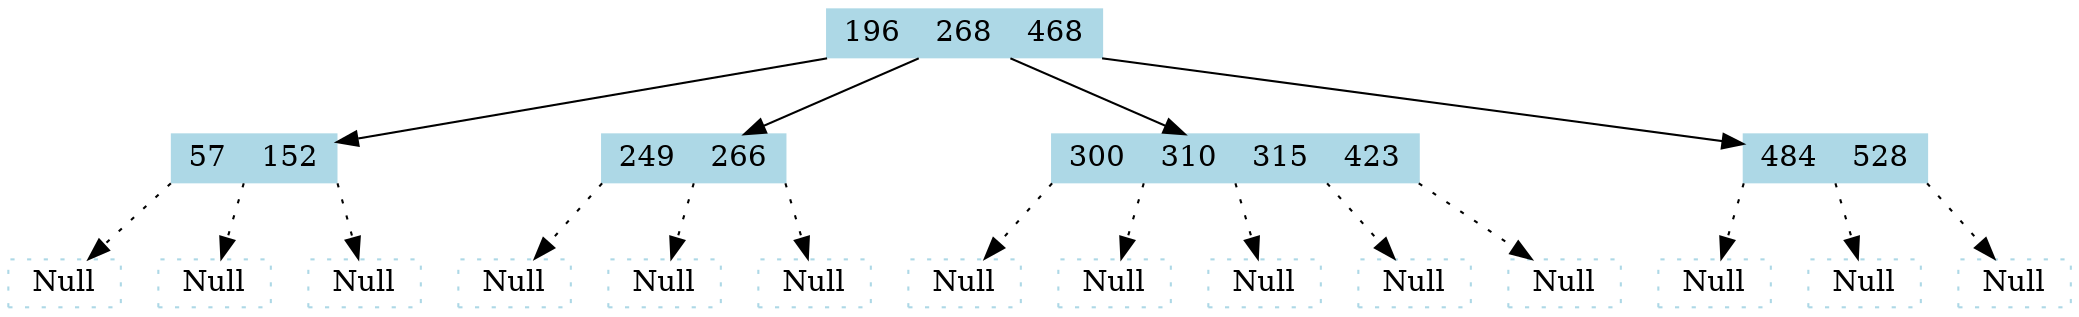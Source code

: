 
//
digraph {
 splines=false;
 node [shape = record,height=.1,style=filled,color=lightblue;];

 node0x1004b3e10 [label = " <node196> 196| <node268> 268| <node468> 468"]
 node0x1004b3e10:<node196>:sw -> node0x1004b3830
 node0x1004b3830 [label = " <node57> 57| <node152> 152"]
 Null0x1004b38300 [label="Null"][style = dotted]
 node0x1004b3830:<node57>:sw -> Null0x1004b38300[style = dotted]
 Null0x1004b38301 [label="Null"][style = dotted]
 node0x1004b3830:<node57>:se -> Null0x1004b38301[style = dotted]
 Null0x1004b38302 [label="Null"][style = dotted]
 node0x1004b3830:<node152>:se -> Null0x1004b38302[style = dotted]
 node0x1004b3e10:<node196>:se -> node0x1004b38c0
 node0x1004b38c0 [label = " <node249> 249| <node266> 266"]
 Null0x1004b38c00 [label="Null"][style = dotted]
 node0x1004b38c0:<node249>:sw -> Null0x1004b38c00[style = dotted]
 Null0x1004b38c01 [label="Null"][style = dotted]
 node0x1004b38c0:<node249>:se -> Null0x1004b38c01[style = dotted]
 Null0x1004b38c02 [label="Null"][style = dotted]
 node0x1004b38c0:<node266>:se -> Null0x1004b38c02[style = dotted]
 node0x1004b3e10:<node268>:se -> node0x1004b3e60
 node0x1004b3e60 [label = " <node300> 300| <node310> 310| <node315> 315| <node423> 423"]
 Null0x1004b3e600 [label="Null"][style = dotted]
 node0x1004b3e60:<node300>:sw -> Null0x1004b3e600[style = dotted]
 Null0x1004b3e601 [label="Null"][style = dotted]
 node0x1004b3e60:<node300>:se -> Null0x1004b3e601[style = dotted]
 Null0x1004b3e602 [label="Null"][style = dotted]
 node0x1004b3e60:<node310>:se -> Null0x1004b3e602[style = dotted]
 Null0x1004b3e603 [label="Null"][style = dotted]
 node0x1004b3e60:<node315>:se -> Null0x1004b3e603[style = dotted]
 Null0x1004b3e604 [label="Null"][style = dotted]
 node0x1004b3e60:<node423>:se -> Null0x1004b3e604[style = dotted]
 node0x1004b3e10:<node468>:se -> node0x1004b3f10
 node0x1004b3f10 [label = " <node484> 484| <node528> 528"]
 Null0x1004b3f100 [label="Null"][style = dotted]
 node0x1004b3f10:<node484>:sw -> Null0x1004b3f100[style = dotted]
 Null0x1004b3f101 [label="Null"][style = dotted]
 node0x1004b3f10:<node484>:se -> Null0x1004b3f101[style = dotted]
 Null0x1004b3f102 [label="Null"][style = dotted]
 node0x1004b3f10:<node528>:se -> Null0x1004b3f102[style = dotted]
}

//
digraph {
 splines=false;
 node [shape = record,height=.1,style=filled,color=lightblue;];

 node0x1004b3e10 [label = " <node196> 196| <node300> 300| <node468> 468"]
 node0x1004b3e10:<node196>:sw -> node0x1004b3830
 node0x1004b3830 [label = " <node57> 57| <node152> 152"]
 Null0x1004b38300 [label="Null"][style = dotted]
 node0x1004b3830:<node57>:sw -> Null0x1004b38300[style = dotted]
 Null0x1004b38301 [label="Null"][style = dotted]
 node0x1004b3830:<node57>:se -> Null0x1004b38301[style = dotted]
 Null0x1004b38302 [label="Null"][style = dotted]
 node0x1004b3830:<node152>:se -> Null0x1004b38302[style = dotted]
 node0x1004b3e10:<node196>:se -> node0x1004b38c0
 node0x1004b38c0 [label = " <node249> 249| <node268> 268"]
 Null0x1004b38c00 [label="Null"][style = dotted]
 node0x1004b38c0:<node249>:sw -> Null0x1004b38c00[style = dotted]
 Null0x1004b38c01 [label="Null"][style = dotted]
 node0x1004b38c0:<node249>:se -> Null0x1004b38c01[style = dotted]
 Null0x1004b38c02 [label="Null"][style = dotted]
 node0x1004b38c0:<node268>:se -> Null0x1004b38c02[style = dotted]
 node0x1004b3e10:<node300>:se -> node0x1004b3e60
 node0x1004b3e60 [label = " <node310> 310| <node315> 315| <node423> 423"]
 Null0x1004b3e600 [label="Null"][style = dotted]
 node0x1004b3e60:<node310>:sw -> Null0x1004b3e600[style = dotted]
 Null0x1004b3e601 [label="Null"][style = dotted]
 node0x1004b3e60:<node310>:se -> Null0x1004b3e601[style = dotted]
 Null0x1004b3e602 [label="Null"][style = dotted]
 node0x1004b3e60:<node315>:se -> Null0x1004b3e602[style = dotted]
 Null0x1004b3e603 [label="Null"][style = dotted]
 node0x1004b3e60:<node423>:se -> Null0x1004b3e603[style = dotted]
 node0x1004b3e10:<node468>:se -> node0x1004b3f10
 node0x1004b3f10 [label = " <node484> 484| <node528> 528"]
 Null0x1004b3f100 [label="Null"][style = dotted]
 node0x1004b3f10:<node484>:sw -> Null0x1004b3f100[style = dotted]
 Null0x1004b3f101 [label="Null"][style = dotted]
 node0x1004b3f10:<node484>:se -> Null0x1004b3f101[style = dotted]
 Null0x1004b3f102 [label="Null"][style = dotted]
 node0x1004b3f10:<node528>:se -> Null0x1004b3f102[style = dotted]
}
